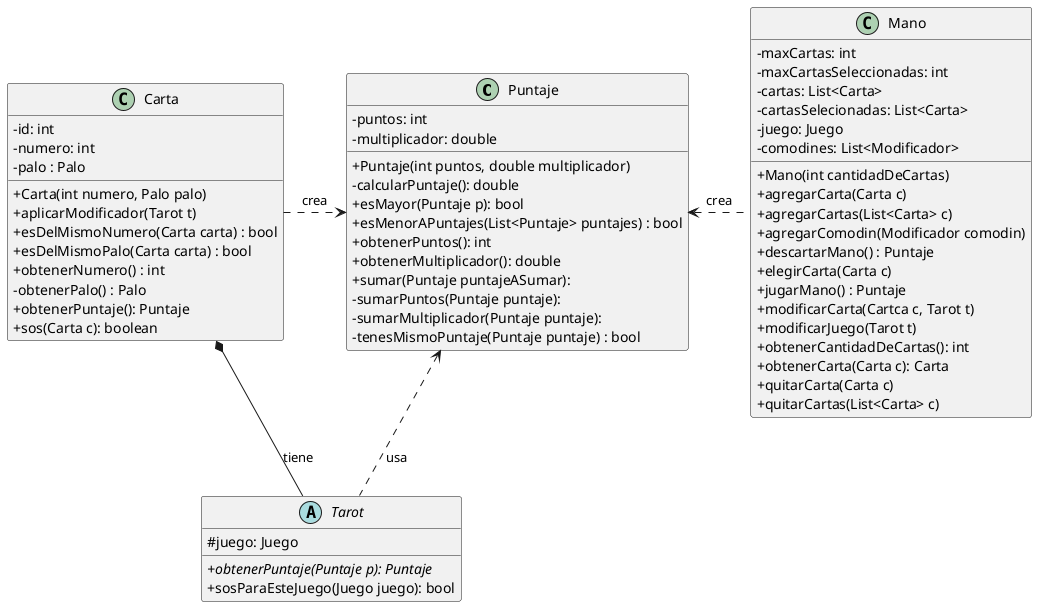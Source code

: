 @startuml Puntaje
skinparam classAttributeIconSize 0

class Puntaje {
-puntos: int
-multiplicador: double
+Puntaje(int puntos, double multiplicador)
-calcularPuntaje(): double
+esMayor(Puntaje p): bool
+esMenorAPuntajes(List<Puntaje> puntajes) : bool
+obtenerPuntos(): int
+obtenerMultiplicador(): double
+sumar(Puntaje puntajeASumar):
-sumarPuntos(Puntaje puntaje):
-sumarMultiplicador(Puntaje puntaje):
-tenesMismoPuntaje(Puntaje puntaje) : bool
}

class Carta {
-id: int
-numero: int
-palo : Palo
+Carta(int numero, Palo palo)
+aplicarModificador(Tarot t)
+esDelMismoNumero(Carta carta) : bool
+esDelMismoPalo(Carta carta) : bool
+obtenerNumero() : int
-obtenerPalo() : Palo
+obtenerPuntaje(): Puntaje
+sos(Carta c): boolean
}

abstract class Tarot{
#juego: Juego
+{abstract}obtenerPuntaje(Puntaje p): Puntaje
+sosParaEsteJuego(Juego juego): bool
}

Carta *-- Tarot :tiene

class Mano {
-maxCartas: int
-maxCartasSeleccionadas: int
-cartas: List<Carta>
-cartasSelecionadas: List<Carta>
-juego: Juego
-comodines: List<Modificador>
+Mano(int cantidadDeCartas)
+agregarCarta(Carta c)
+agregarCartas(List<Carta> c)
+agregarComodin(Modificador comodin)
+descartarMano() : Puntaje
+elegirCarta(Carta c)
+jugarMano() : Puntaje
+modificarCarta(Cartca c, Tarot t)
+modificarJuego(Tarot t)
+obtenerCantidadDeCartas(): int
+obtenerCarta(Carta c): Carta
+quitarCarta(Carta c)
+quitarCartas(List<Carta> c)
}


Mano .left.> Puntaje: "crea"
Tarot .up.> Puntaje: "usa"
Puntaje <.left. Carta: "crea"

@enduml